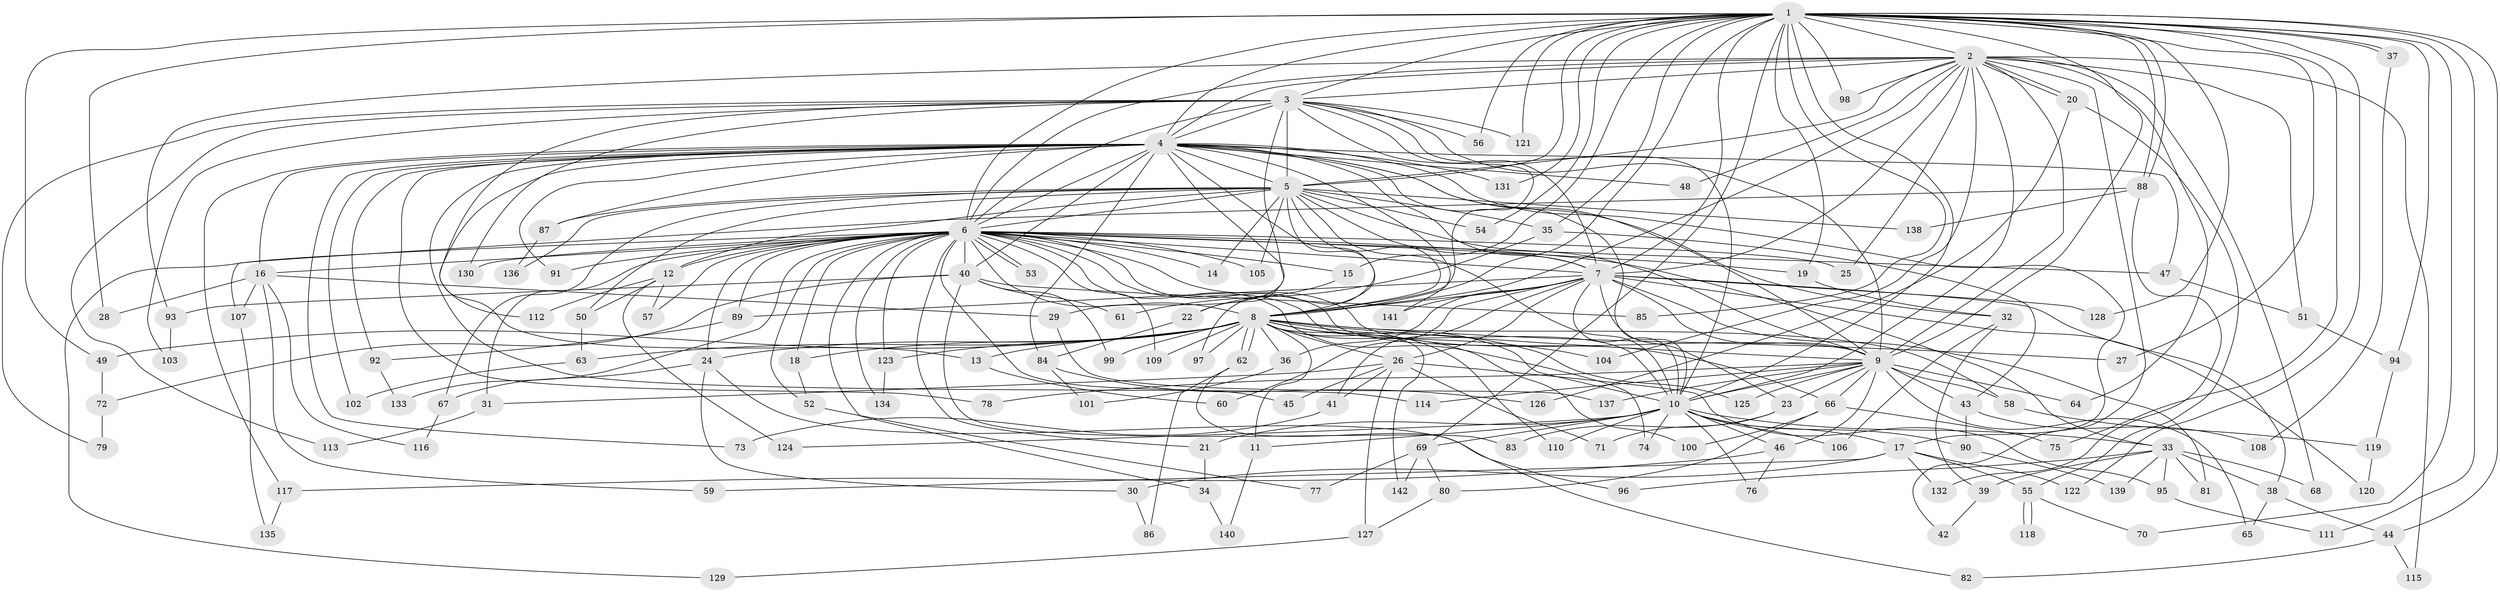 // Generated by graph-tools (version 1.1) at 2025/25/03/09/25 03:25:49]
// undirected, 142 vertices, 309 edges
graph export_dot {
graph [start="1"]
  node [color=gray90,style=filled];
  1;
  2;
  3;
  4;
  5;
  6;
  7;
  8;
  9;
  10;
  11;
  12;
  13;
  14;
  15;
  16;
  17;
  18;
  19;
  20;
  21;
  22;
  23;
  24;
  25;
  26;
  27;
  28;
  29;
  30;
  31;
  32;
  33;
  34;
  35;
  36;
  37;
  38;
  39;
  40;
  41;
  42;
  43;
  44;
  45;
  46;
  47;
  48;
  49;
  50;
  51;
  52;
  53;
  54;
  55;
  56;
  57;
  58;
  59;
  60;
  61;
  62;
  63;
  64;
  65;
  66;
  67;
  68;
  69;
  70;
  71;
  72;
  73;
  74;
  75;
  76;
  77;
  78;
  79;
  80;
  81;
  82;
  83;
  84;
  85;
  86;
  87;
  88;
  89;
  90;
  91;
  92;
  93;
  94;
  95;
  96;
  97;
  98;
  99;
  100;
  101;
  102;
  103;
  104;
  105;
  106;
  107;
  108;
  109;
  110;
  111;
  112;
  113;
  114;
  115;
  116;
  117;
  118;
  119;
  120;
  121;
  122;
  123;
  124;
  125;
  126;
  127;
  128;
  129;
  130;
  131;
  132;
  133;
  134;
  135;
  136;
  137;
  138;
  139;
  140;
  141;
  142;
  1 -- 2;
  1 -- 3;
  1 -- 4;
  1 -- 5;
  1 -- 6;
  1 -- 7;
  1 -- 8;
  1 -- 9;
  1 -- 10;
  1 -- 15;
  1 -- 19;
  1 -- 27;
  1 -- 28;
  1 -- 35;
  1 -- 37;
  1 -- 37;
  1 -- 44;
  1 -- 49;
  1 -- 54;
  1 -- 56;
  1 -- 69;
  1 -- 70;
  1 -- 75;
  1 -- 85;
  1 -- 88;
  1 -- 88;
  1 -- 94;
  1 -- 98;
  1 -- 111;
  1 -- 121;
  1 -- 122;
  1 -- 128;
  1 -- 131;
  2 -- 3;
  2 -- 4;
  2 -- 5;
  2 -- 6;
  2 -- 7;
  2 -- 8;
  2 -- 9;
  2 -- 10;
  2 -- 20;
  2 -- 20;
  2 -- 25;
  2 -- 42;
  2 -- 48;
  2 -- 51;
  2 -- 64;
  2 -- 68;
  2 -- 93;
  2 -- 98;
  2 -- 104;
  2 -- 115;
  3 -- 4;
  3 -- 5;
  3 -- 6;
  3 -- 7;
  3 -- 8;
  3 -- 9;
  3 -- 10;
  3 -- 29;
  3 -- 56;
  3 -- 79;
  3 -- 103;
  3 -- 112;
  3 -- 113;
  3 -- 121;
  3 -- 130;
  4 -- 5;
  4 -- 6;
  4 -- 7;
  4 -- 8;
  4 -- 9;
  4 -- 10;
  4 -- 13;
  4 -- 16;
  4 -- 17;
  4 -- 22;
  4 -- 32;
  4 -- 40;
  4 -- 47;
  4 -- 48;
  4 -- 73;
  4 -- 78;
  4 -- 84;
  4 -- 87;
  4 -- 91;
  4 -- 92;
  4 -- 102;
  4 -- 114;
  4 -- 117;
  4 -- 131;
  4 -- 141;
  5 -- 6;
  5 -- 7;
  5 -- 8;
  5 -- 9;
  5 -- 10;
  5 -- 12;
  5 -- 14;
  5 -- 35;
  5 -- 50;
  5 -- 54;
  5 -- 67;
  5 -- 87;
  5 -- 97;
  5 -- 105;
  5 -- 136;
  5 -- 138;
  6 -- 7;
  6 -- 8;
  6 -- 9;
  6 -- 10;
  6 -- 12;
  6 -- 14;
  6 -- 15;
  6 -- 16;
  6 -- 18;
  6 -- 19;
  6 -- 21;
  6 -- 24;
  6 -- 25;
  6 -- 31;
  6 -- 33;
  6 -- 34;
  6 -- 40;
  6 -- 45;
  6 -- 47;
  6 -- 52;
  6 -- 53;
  6 -- 53;
  6 -- 57;
  6 -- 66;
  6 -- 74;
  6 -- 89;
  6 -- 91;
  6 -- 105;
  6 -- 109;
  6 -- 123;
  6 -- 129;
  6 -- 130;
  6 -- 133;
  6 -- 134;
  7 -- 8;
  7 -- 9;
  7 -- 10;
  7 -- 23;
  7 -- 26;
  7 -- 36;
  7 -- 38;
  7 -- 41;
  7 -- 60;
  7 -- 81;
  7 -- 89;
  7 -- 120;
  7 -- 128;
  7 -- 141;
  8 -- 9;
  8 -- 10;
  8 -- 11;
  8 -- 13;
  8 -- 18;
  8 -- 24;
  8 -- 26;
  8 -- 27;
  8 -- 36;
  8 -- 49;
  8 -- 58;
  8 -- 62;
  8 -- 62;
  8 -- 63;
  8 -- 97;
  8 -- 99;
  8 -- 100;
  8 -- 104;
  8 -- 109;
  8 -- 110;
  8 -- 123;
  8 -- 125;
  8 -- 142;
  9 -- 10;
  9 -- 23;
  9 -- 43;
  9 -- 46;
  9 -- 58;
  9 -- 64;
  9 -- 65;
  9 -- 66;
  9 -- 78;
  9 -- 114;
  9 -- 125;
  9 -- 137;
  10 -- 11;
  10 -- 17;
  10 -- 21;
  10 -- 33;
  10 -- 46;
  10 -- 69;
  10 -- 74;
  10 -- 76;
  10 -- 90;
  10 -- 106;
  10 -- 110;
  10 -- 124;
  11 -- 140;
  12 -- 50;
  12 -- 57;
  12 -- 112;
  12 -- 124;
  13 -- 60;
  15 -- 22;
  16 -- 28;
  16 -- 29;
  16 -- 59;
  16 -- 107;
  16 -- 116;
  17 -- 30;
  17 -- 55;
  17 -- 59;
  17 -- 122;
  17 -- 132;
  18 -- 52;
  19 -- 32;
  20 -- 55;
  20 -- 126;
  21 -- 34;
  22 -- 84;
  23 -- 71;
  23 -- 83;
  24 -- 30;
  24 -- 67;
  24 -- 96;
  26 -- 31;
  26 -- 41;
  26 -- 45;
  26 -- 71;
  26 -- 95;
  26 -- 127;
  29 -- 137;
  30 -- 86;
  31 -- 113;
  32 -- 39;
  32 -- 106;
  33 -- 38;
  33 -- 39;
  33 -- 68;
  33 -- 81;
  33 -- 95;
  33 -- 96;
  33 -- 139;
  34 -- 140;
  35 -- 43;
  35 -- 61;
  36 -- 101;
  37 -- 108;
  38 -- 44;
  38 -- 65;
  39 -- 42;
  40 -- 61;
  40 -- 72;
  40 -- 83;
  40 -- 85;
  40 -- 93;
  40 -- 99;
  41 -- 73;
  43 -- 90;
  43 -- 108;
  44 -- 82;
  44 -- 115;
  46 -- 76;
  46 -- 117;
  47 -- 51;
  49 -- 72;
  50 -- 63;
  51 -- 94;
  52 -- 77;
  55 -- 70;
  55 -- 118;
  55 -- 118;
  58 -- 119;
  62 -- 82;
  62 -- 86;
  63 -- 102;
  66 -- 75;
  66 -- 80;
  66 -- 100;
  67 -- 116;
  69 -- 77;
  69 -- 80;
  69 -- 142;
  72 -- 79;
  80 -- 127;
  84 -- 101;
  84 -- 126;
  87 -- 136;
  88 -- 107;
  88 -- 132;
  88 -- 138;
  89 -- 92;
  90 -- 139;
  92 -- 133;
  93 -- 103;
  94 -- 119;
  95 -- 111;
  107 -- 135;
  117 -- 135;
  119 -- 120;
  123 -- 134;
  127 -- 129;
}
